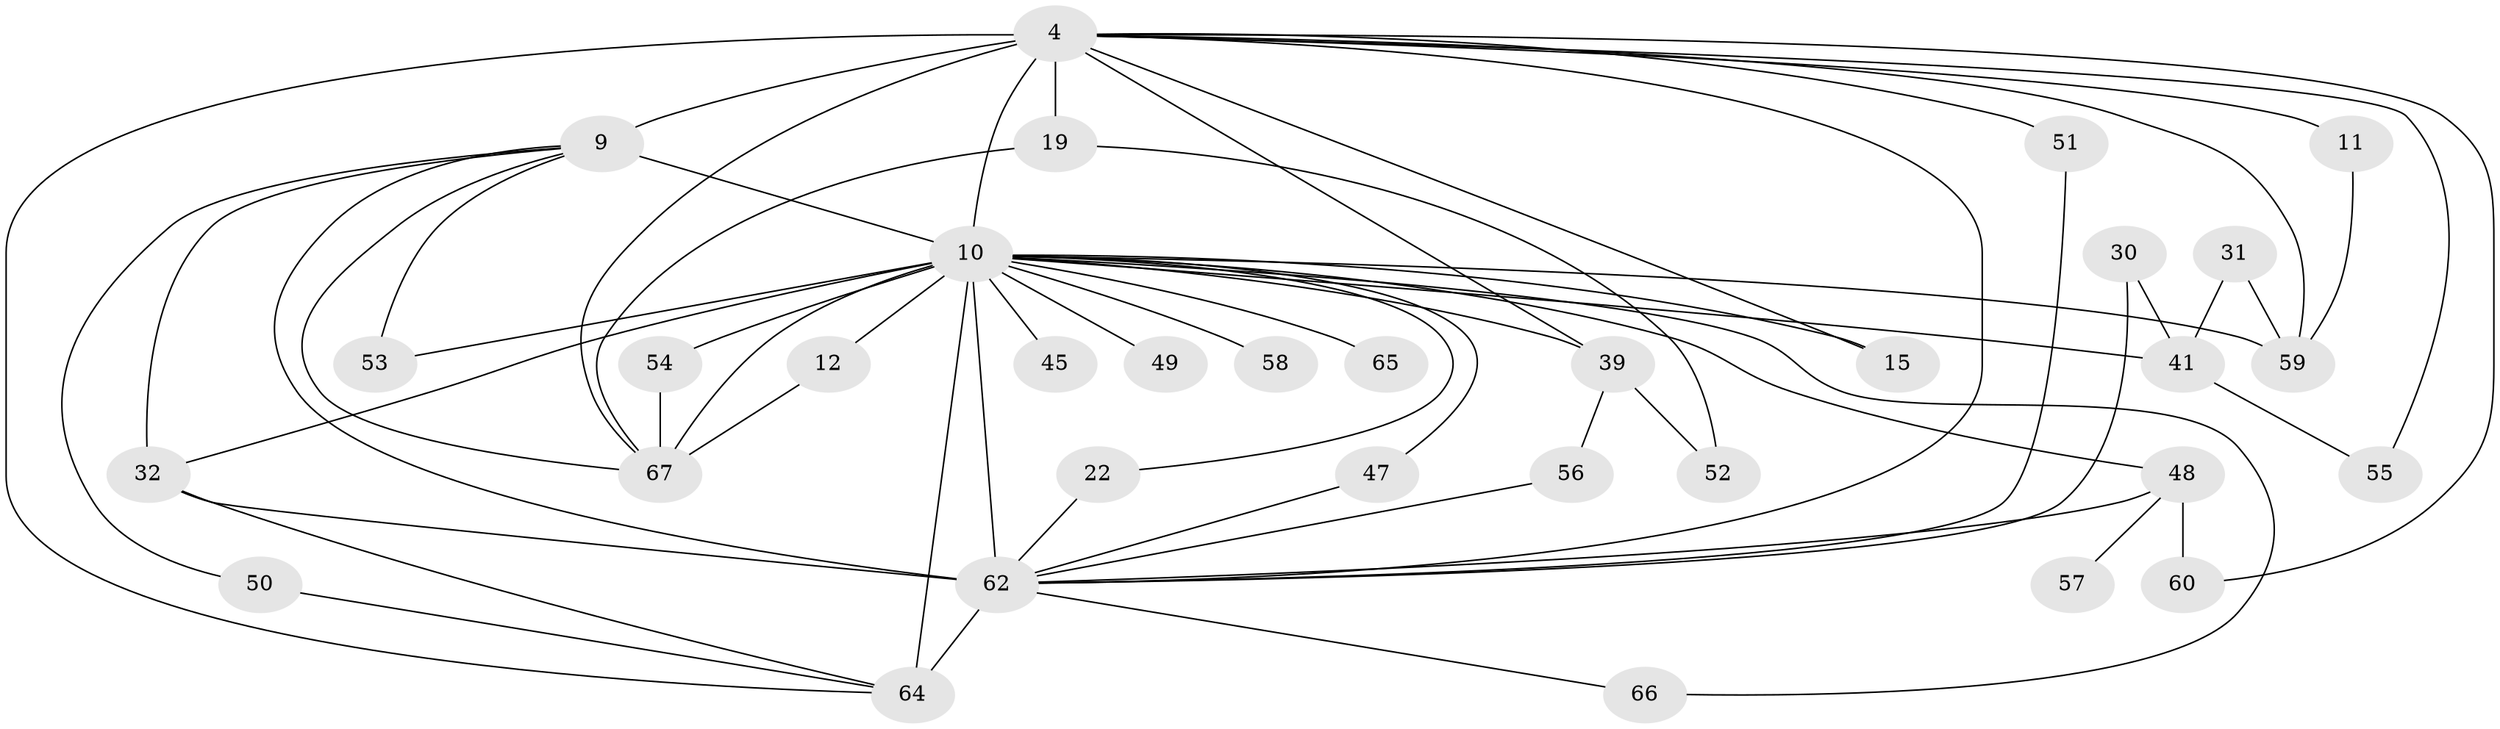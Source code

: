 // original degree distribution, {16: 0.029850746268656716, 17: 0.04477611940298507, 12: 0.014925373134328358, 18: 0.014925373134328358, 22: 0.014925373134328358, 14: 0.014925373134328358, 11: 0.014925373134328358, 3: 0.22388059701492538, 4: 0.08955223880597014, 7: 0.029850746268656716, 2: 0.47761194029850745, 6: 0.014925373134328358, 5: 0.014925373134328358}
// Generated by graph-tools (version 1.1) at 2025/49/03/04/25 21:49:42]
// undirected, 33 vertices, 62 edges
graph export_dot {
graph [start="1"]
  node [color=gray90,style=filled];
  4 [super="+1"];
  9 [super="+3"];
  10 [super="+2+6"];
  11;
  12;
  15;
  19;
  22;
  30;
  31;
  32 [super="+27+28"];
  39 [super="+38+34"];
  41 [super="+26"];
  45;
  47;
  48 [super="+37"];
  49;
  50;
  51;
  52;
  53;
  54 [super="+42"];
  55;
  56;
  57;
  58;
  59 [super="+40+17+16"];
  60;
  62 [super="+44+8"];
  64 [super="+33+36+63"];
  65;
  66;
  67 [super="+46+61"];
  4 -- 9 [weight=4];
  4 -- 10 [weight=8];
  4 -- 11 [weight=2];
  4 -- 19 [weight=2];
  4 -- 55;
  4 -- 60;
  4 -- 39 [weight=3];
  4 -- 15;
  4 -- 51;
  4 -- 64 [weight=2];
  4 -- 59;
  4 -- 62 [weight=4];
  4 -- 67;
  9 -- 10 [weight=8];
  9 -- 50;
  9 -- 53;
  9 -- 62 [weight=5];
  9 -- 32;
  9 -- 67;
  10 -- 12 [weight=2];
  10 -- 41 [weight=4];
  10 -- 53;
  10 -- 58 [weight=2];
  10 -- 65 [weight=2];
  10 -- 66;
  10 -- 45 [weight=2];
  10 -- 49 [weight=2];
  10 -- 64 [weight=8];
  10 -- 15;
  10 -- 22;
  10 -- 39;
  10 -- 47;
  10 -- 48;
  10 -- 54 [weight=3];
  10 -- 59 [weight=2];
  10 -- 62 [weight=9];
  10 -- 32;
  10 -- 67 [weight=2];
  11 -- 59;
  12 -- 67;
  19 -- 52;
  19 -- 67;
  22 -- 62;
  30 -- 41;
  30 -- 62;
  31 -- 59;
  31 -- 41;
  32 -- 62;
  32 -- 64;
  39 -- 56;
  39 -- 52;
  41 -- 55;
  47 -- 62;
  48 -- 57 [weight=2];
  48 -- 60;
  48 -- 62 [weight=3];
  50 -- 64;
  51 -- 62;
  54 -- 67;
  56 -- 62;
  62 -- 64;
  62 -- 66;
}
